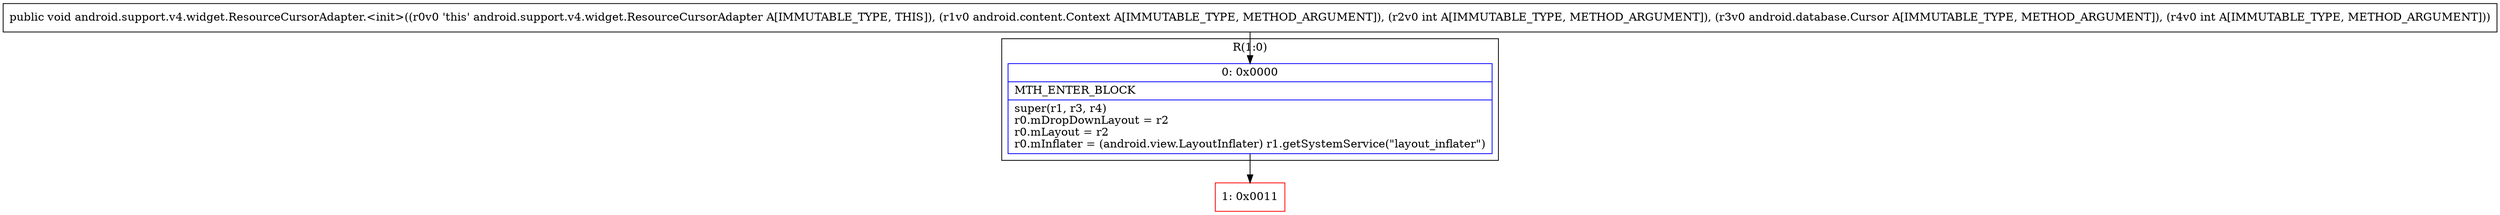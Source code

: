 digraph "CFG forandroid.support.v4.widget.ResourceCursorAdapter.\<init\>(Landroid\/content\/Context;ILandroid\/database\/Cursor;I)V" {
subgraph cluster_Region_1416138230 {
label = "R(1:0)";
node [shape=record,color=blue];
Node_0 [shape=record,label="{0\:\ 0x0000|MTH_ENTER_BLOCK\l|super(r1, r3, r4)\lr0.mDropDownLayout = r2\lr0.mLayout = r2\lr0.mInflater = (android.view.LayoutInflater) r1.getSystemService(\"layout_inflater\")\l}"];
}
Node_1 [shape=record,color=red,label="{1\:\ 0x0011}"];
MethodNode[shape=record,label="{public void android.support.v4.widget.ResourceCursorAdapter.\<init\>((r0v0 'this' android.support.v4.widget.ResourceCursorAdapter A[IMMUTABLE_TYPE, THIS]), (r1v0 android.content.Context A[IMMUTABLE_TYPE, METHOD_ARGUMENT]), (r2v0 int A[IMMUTABLE_TYPE, METHOD_ARGUMENT]), (r3v0 android.database.Cursor A[IMMUTABLE_TYPE, METHOD_ARGUMENT]), (r4v0 int A[IMMUTABLE_TYPE, METHOD_ARGUMENT])) }"];
MethodNode -> Node_0;
Node_0 -> Node_1;
}

